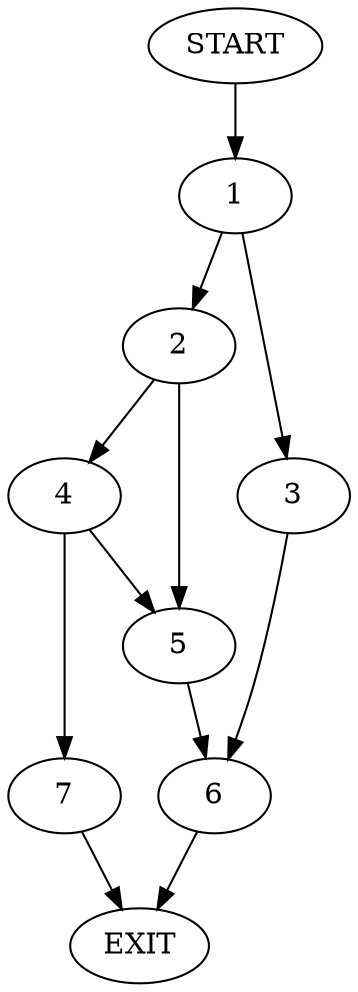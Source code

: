 digraph {
0 [label="START"]
8 [label="EXIT"]
0 -> 1
1 -> 2
1 -> 3
2 -> 4
2 -> 5
3 -> 6
6 -> 8
4 -> 5
4 -> 7
5 -> 6
7 -> 8
}

